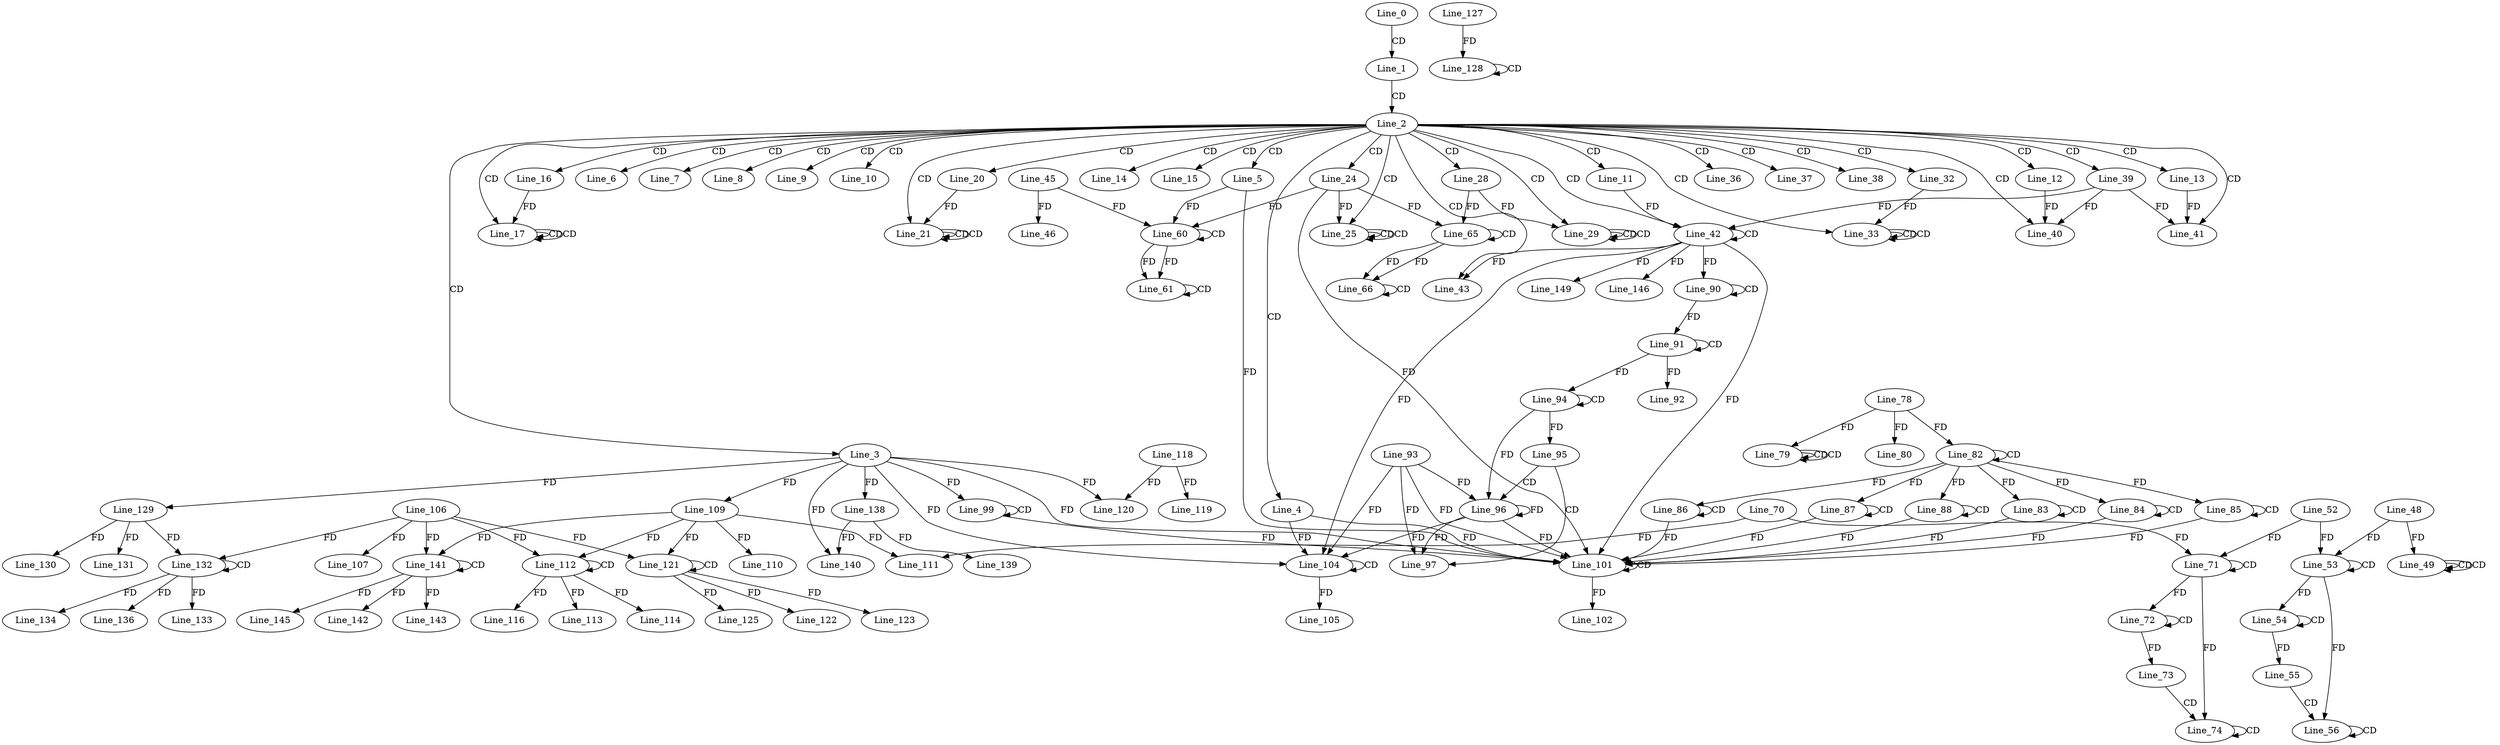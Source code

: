 digraph G {
  Line_0;
  Line_1;
  Line_2;
  Line_3;
  Line_4;
  Line_5;
  Line_6;
  Line_7;
  Line_8;
  Line_9;
  Line_10;
  Line_11;
  Line_12;
  Line_13;
  Line_14;
  Line_15;
  Line_16;
  Line_17;
  Line_17;
  Line_17;
  Line_17;
  Line_17;
  Line_20;
  Line_21;
  Line_21;
  Line_21;
  Line_21;
  Line_21;
  Line_24;
  Line_25;
  Line_25;
  Line_25;
  Line_25;
  Line_25;
  Line_28;
  Line_29;
  Line_29;
  Line_29;
  Line_29;
  Line_29;
  Line_32;
  Line_33;
  Line_33;
  Line_33;
  Line_33;
  Line_33;
  Line_36;
  Line_37;
  Line_38;
  Line_39;
  Line_40;
  Line_41;
  Line_42;
  Line_42;
  Line_43;
  Line_45;
  Line_46;
  Line_49;
  Line_49;
  Line_49;
  Line_48;
  Line_53;
  Line_53;
  Line_53;
  Line_52;
  Line_53;
  Line_54;
  Line_54;
  Line_55;
  Line_56;
  Line_56;
  Line_56;
  Line_60;
  Line_60;
  Line_60;
  Line_60;
  Line_61;
  Line_61;
  Line_65;
  Line_65;
  Line_65;
  Line_65;
  Line_66;
  Line_66;
  Line_71;
  Line_71;
  Line_71;
  Line_70;
  Line_71;
  Line_72;
  Line_72;
  Line_73;
  Line_74;
  Line_74;
  Line_74;
  Line_79;
  Line_79;
  Line_79;
  Line_78;
  Line_80;
  Line_82;
  Line_82;
  Line_83;
  Line_83;
  Line_83;
  Line_84;
  Line_84;
  Line_84;
  Line_85;
  Line_85;
  Line_85;
  Line_86;
  Line_86;
  Line_86;
  Line_87;
  Line_87;
  Line_87;
  Line_88;
  Line_88;
  Line_88;
  Line_90;
  Line_90;
  Line_91;
  Line_91;
  Line_92;
  Line_94;
  Line_94;
  Line_95;
  Line_96;
  Line_93;
  Line_96;
  Line_97;
  Line_99;
  Line_99;
  Line_101;
  Line_101;
  Line_101;
  Line_102;
  Line_104;
  Line_104;
  Line_105;
  Line_106;
  Line_107;
  Line_109;
  Line_109;
  Line_110;
  Line_111;
  Line_111;
  Line_112;
  Line_112;
  Line_113;
  Line_114;
  Line_116;
  Line_118;
  Line_119;
  Line_120;
  Line_120;
  Line_121;
  Line_121;
  Line_122;
  Line_123;
  Line_125;
  Line_128;
  Line_128;
  Line_127;
  Line_129;
  Line_129;
  Line_130;
  Line_131;
  Line_132;
  Line_132;
  Line_133;
  Line_134;
  Line_136;
  Line_138;
  Line_138;
  Line_139;
  Line_140;
  Line_140;
  Line_141;
  Line_141;
  Line_142;
  Line_143;
  Line_145;
  Line_146;
  Line_149;
  Line_0 -> Line_1 [ label="CD" ];
  Line_1 -> Line_2 [ label="CD" ];
  Line_2 -> Line_3 [ label="CD" ];
  Line_2 -> Line_4 [ label="CD" ];
  Line_2 -> Line_5 [ label="CD" ];
  Line_2 -> Line_6 [ label="CD" ];
  Line_2 -> Line_7 [ label="CD" ];
  Line_2 -> Line_8 [ label="CD" ];
  Line_2 -> Line_9 [ label="CD" ];
  Line_2 -> Line_10 [ label="CD" ];
  Line_2 -> Line_11 [ label="CD" ];
  Line_2 -> Line_12 [ label="CD" ];
  Line_2 -> Line_13 [ label="CD" ];
  Line_2 -> Line_14 [ label="CD" ];
  Line_2 -> Line_15 [ label="CD" ];
  Line_2 -> Line_16 [ label="CD" ];
  Line_2 -> Line_17 [ label="CD" ];
  Line_17 -> Line_17 [ label="CD" ];
  Line_16 -> Line_17 [ label="FD" ];
  Line_17 -> Line_17 [ label="CD" ];
  Line_2 -> Line_20 [ label="CD" ];
  Line_2 -> Line_21 [ label="CD" ];
  Line_21 -> Line_21 [ label="CD" ];
  Line_20 -> Line_21 [ label="FD" ];
  Line_21 -> Line_21 [ label="CD" ];
  Line_2 -> Line_24 [ label="CD" ];
  Line_2 -> Line_25 [ label="CD" ];
  Line_25 -> Line_25 [ label="CD" ];
  Line_24 -> Line_25 [ label="FD" ];
  Line_25 -> Line_25 [ label="CD" ];
  Line_2 -> Line_28 [ label="CD" ];
  Line_2 -> Line_29 [ label="CD" ];
  Line_29 -> Line_29 [ label="CD" ];
  Line_28 -> Line_29 [ label="FD" ];
  Line_29 -> Line_29 [ label="CD" ];
  Line_2 -> Line_32 [ label="CD" ];
  Line_2 -> Line_33 [ label="CD" ];
  Line_33 -> Line_33 [ label="CD" ];
  Line_32 -> Line_33 [ label="FD" ];
  Line_33 -> Line_33 [ label="CD" ];
  Line_2 -> Line_36 [ label="CD" ];
  Line_2 -> Line_37 [ label="CD" ];
  Line_2 -> Line_38 [ label="CD" ];
  Line_2 -> Line_39 [ label="CD" ];
  Line_2 -> Line_40 [ label="CD" ];
  Line_39 -> Line_40 [ label="FD" ];
  Line_12 -> Line_40 [ label="FD" ];
  Line_2 -> Line_41 [ label="CD" ];
  Line_39 -> Line_41 [ label="FD" ];
  Line_13 -> Line_41 [ label="FD" ];
  Line_2 -> Line_42 [ label="CD" ];
  Line_42 -> Line_42 [ label="CD" ];
  Line_11 -> Line_42 [ label="FD" ];
  Line_39 -> Line_42 [ label="FD" ];
  Line_2 -> Line_43 [ label="CD" ];
  Line_42 -> Line_43 [ label="FD" ];
  Line_45 -> Line_46 [ label="FD" ];
  Line_49 -> Line_49 [ label="CD" ];
  Line_49 -> Line_49 [ label="CD" ];
  Line_48 -> Line_49 [ label="FD" ];
  Line_53 -> Line_53 [ label="CD" ];
  Line_48 -> Line_53 [ label="FD" ];
  Line_52 -> Line_53 [ label="FD" ];
  Line_54 -> Line_54 [ label="CD" ];
  Line_53 -> Line_54 [ label="FD" ];
  Line_54 -> Line_55 [ label="FD" ];
  Line_55 -> Line_56 [ label="CD" ];
  Line_56 -> Line_56 [ label="CD" ];
  Line_53 -> Line_56 [ label="FD" ];
  Line_60 -> Line_60 [ label="CD" ];
  Line_5 -> Line_60 [ label="FD" ];
  Line_45 -> Line_60 [ label="FD" ];
  Line_24 -> Line_60 [ label="FD" ];
  Line_60 -> Line_61 [ label="FD" ];
  Line_61 -> Line_61 [ label="CD" ];
  Line_60 -> Line_61 [ label="FD" ];
  Line_65 -> Line_65 [ label="CD" ];
  Line_24 -> Line_65 [ label="FD" ];
  Line_28 -> Line_65 [ label="FD" ];
  Line_65 -> Line_66 [ label="FD" ];
  Line_66 -> Line_66 [ label="CD" ];
  Line_65 -> Line_66 [ label="FD" ];
  Line_71 -> Line_71 [ label="CD" ];
  Line_52 -> Line_71 [ label="FD" ];
  Line_70 -> Line_71 [ label="FD" ];
  Line_72 -> Line_72 [ label="CD" ];
  Line_71 -> Line_72 [ label="FD" ];
  Line_72 -> Line_73 [ label="FD" ];
  Line_73 -> Line_74 [ label="CD" ];
  Line_74 -> Line_74 [ label="CD" ];
  Line_71 -> Line_74 [ label="FD" ];
  Line_79 -> Line_79 [ label="CD" ];
  Line_79 -> Line_79 [ label="CD" ];
  Line_78 -> Line_79 [ label="FD" ];
  Line_78 -> Line_80 [ label="FD" ];
  Line_82 -> Line_82 [ label="CD" ];
  Line_78 -> Line_82 [ label="FD" ];
  Line_83 -> Line_83 [ label="CD" ];
  Line_82 -> Line_83 [ label="FD" ];
  Line_84 -> Line_84 [ label="CD" ];
  Line_82 -> Line_84 [ label="FD" ];
  Line_85 -> Line_85 [ label="CD" ];
  Line_82 -> Line_85 [ label="FD" ];
  Line_86 -> Line_86 [ label="CD" ];
  Line_82 -> Line_86 [ label="FD" ];
  Line_87 -> Line_87 [ label="CD" ];
  Line_82 -> Line_87 [ label="FD" ];
  Line_88 -> Line_88 [ label="CD" ];
  Line_82 -> Line_88 [ label="FD" ];
  Line_90 -> Line_90 [ label="CD" ];
  Line_42 -> Line_90 [ label="FD" ];
  Line_91 -> Line_91 [ label="CD" ];
  Line_90 -> Line_91 [ label="FD" ];
  Line_91 -> Line_92 [ label="FD" ];
  Line_94 -> Line_94 [ label="CD" ];
  Line_91 -> Line_94 [ label="FD" ];
  Line_94 -> Line_95 [ label="FD" ];
  Line_95 -> Line_96 [ label="CD" ];
  Line_93 -> Line_96 [ label="FD" ];
  Line_96 -> Line_96 [ label="FD" ];
  Line_94 -> Line_96 [ label="FD" ];
  Line_95 -> Line_97 [ label="CD" ];
  Line_93 -> Line_97 [ label="FD" ];
  Line_96 -> Line_97 [ label="FD" ];
  Line_99 -> Line_99 [ label="CD" ];
  Line_3 -> Line_99 [ label="FD" ];
  Line_101 -> Line_101 [ label="CD" ];
  Line_42 -> Line_101 [ label="FD" ];
  Line_93 -> Line_101 [ label="FD" ];
  Line_96 -> Line_101 [ label="FD" ];
  Line_4 -> Line_101 [ label="FD" ];
  Line_3 -> Line_101 [ label="FD" ];
  Line_99 -> Line_101 [ label="FD" ];
  Line_85 -> Line_101 [ label="FD" ];
  Line_87 -> Line_101 [ label="FD" ];
  Line_86 -> Line_101 [ label="FD" ];
  Line_88 -> Line_101 [ label="FD" ];
  Line_83 -> Line_101 [ label="FD" ];
  Line_84 -> Line_101 [ label="FD" ];
  Line_5 -> Line_101 [ label="FD" ];
  Line_24 -> Line_101 [ label="FD" ];
  Line_101 -> Line_102 [ label="FD" ];
  Line_104 -> Line_104 [ label="CD" ];
  Line_42 -> Line_104 [ label="FD" ];
  Line_93 -> Line_104 [ label="FD" ];
  Line_96 -> Line_104 [ label="FD" ];
  Line_3 -> Line_104 [ label="FD" ];
  Line_4 -> Line_104 [ label="FD" ];
  Line_104 -> Line_105 [ label="FD" ];
  Line_106 -> Line_107 [ label="FD" ];
  Line_3 -> Line_109 [ label="FD" ];
  Line_109 -> Line_110 [ label="FD" ];
  Line_109 -> Line_111 [ label="FD" ];
  Line_70 -> Line_111 [ label="FD" ];
  Line_112 -> Line_112 [ label="CD" ];
  Line_106 -> Line_112 [ label="FD" ];
  Line_109 -> Line_112 [ label="FD" ];
  Line_112 -> Line_113 [ label="FD" ];
  Line_112 -> Line_114 [ label="FD" ];
  Line_112 -> Line_116 [ label="FD" ];
  Line_118 -> Line_119 [ label="FD" ];
  Line_118 -> Line_120 [ label="FD" ];
  Line_3 -> Line_120 [ label="FD" ];
  Line_121 -> Line_121 [ label="CD" ];
  Line_106 -> Line_121 [ label="FD" ];
  Line_109 -> Line_121 [ label="FD" ];
  Line_121 -> Line_122 [ label="FD" ];
  Line_121 -> Line_123 [ label="FD" ];
  Line_121 -> Line_125 [ label="FD" ];
  Line_128 -> Line_128 [ label="CD" ];
  Line_127 -> Line_128 [ label="FD" ];
  Line_3 -> Line_129 [ label="FD" ];
  Line_129 -> Line_130 [ label="FD" ];
  Line_129 -> Line_131 [ label="FD" ];
  Line_132 -> Line_132 [ label="CD" ];
  Line_106 -> Line_132 [ label="FD" ];
  Line_129 -> Line_132 [ label="FD" ];
  Line_132 -> Line_133 [ label="FD" ];
  Line_132 -> Line_134 [ label="FD" ];
  Line_132 -> Line_136 [ label="FD" ];
  Line_3 -> Line_138 [ label="FD" ];
  Line_138 -> Line_139 [ label="FD" ];
  Line_138 -> Line_140 [ label="FD" ];
  Line_3 -> Line_140 [ label="FD" ];
  Line_141 -> Line_141 [ label="CD" ];
  Line_106 -> Line_141 [ label="FD" ];
  Line_109 -> Line_141 [ label="FD" ];
  Line_141 -> Line_142 [ label="FD" ];
  Line_141 -> Line_143 [ label="FD" ];
  Line_141 -> Line_145 [ label="FD" ];
  Line_42 -> Line_146 [ label="FD" ];
  Line_42 -> Line_149 [ label="FD" ];
}
